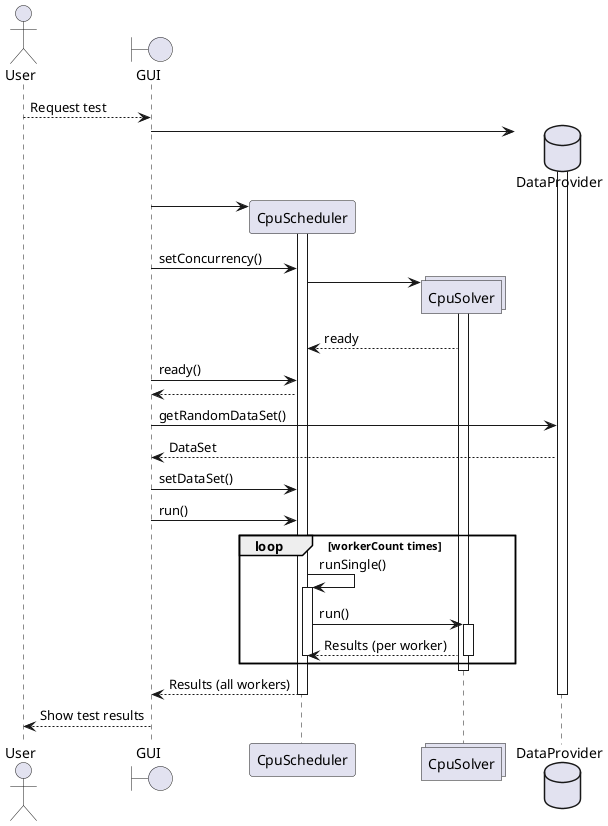 @startuml

' Participants
actor User
boundary GUI
participant CpuScheduler
collections CpuSolver
database DataProvider

' Sequence

User --> GUI : Request test
GUI -> DataProvider **
activate DataProvider
GUI -> CpuScheduler **
activate CpuScheduler
GUI -> CpuScheduler : setConcurrency()
CpuScheduler -> CpuSolver **

activate CpuSolver
CpuScheduler <-- CpuSolver : ready

GUI -> CpuScheduler : ready()
GUI <-- CpuScheduler : 
GUI -> DataProvider : getRandomDataSet()
GUI <-- DataProvider : DataSet
GUI -> CpuScheduler : setDataSet()

GUI -> CpuScheduler : run()
loop workerCount times
CpuScheduler -> CpuScheduler : runSingle()
    activate CpuScheduler
    CpuScheduler -> CpuSolver : run()
    activate CpuSolver
    CpuScheduler <-- CpuSolver : Results (per worker)
    deactivate CpuSolver
    deactivate CpuScheduler
end
deactivate CpuSolver

GUI <-- CpuScheduler : Results (all workers)
deactivate DataProvider
deactivate CpuScheduler

User <-- GUI : Show test results



@enduml
